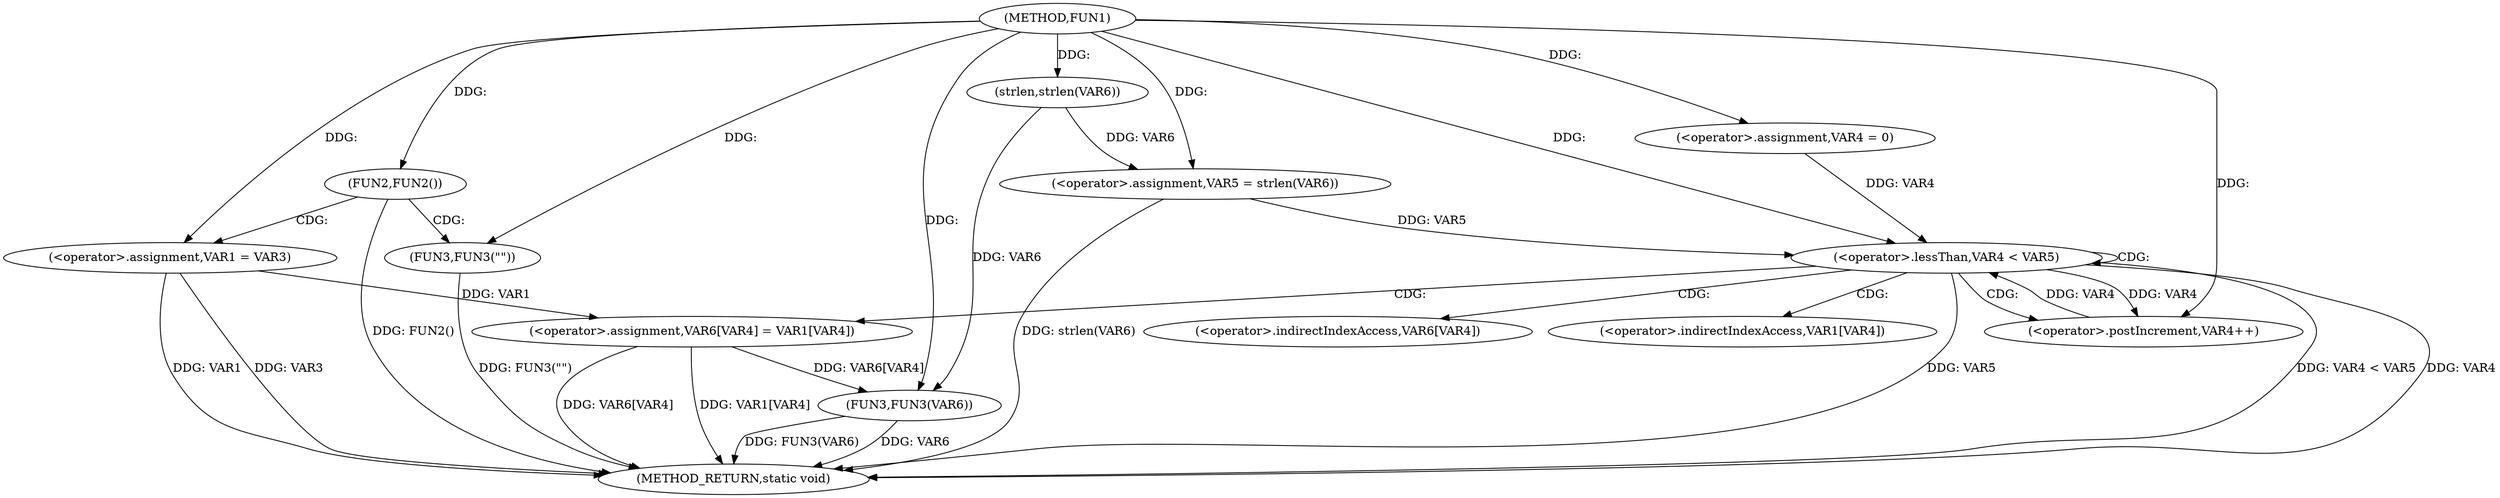 digraph FUN1 {  
"1000100" [label = "(METHOD,FUN1)" ]
"1000142" [label = "(METHOD_RETURN,static void)" ]
"1000106" [label = "(FUN2,FUN2())" ]
"1000108" [label = "(FUN3,FUN3(\"\"))" ]
"1000112" [label = "(<operator>.assignment,VAR1 = VAR3)" ]
"1000119" [label = "(<operator>.assignment,VAR5 = strlen(VAR6))" ]
"1000121" [label = "(strlen,strlen(VAR6))" ]
"1000124" [label = "(<operator>.assignment,VAR4 = 0)" ]
"1000127" [label = "(<operator>.lessThan,VAR4 < VAR5)" ]
"1000130" [label = "(<operator>.postIncrement,VAR4++)" ]
"1000133" [label = "(<operator>.assignment,VAR6[VAR4] = VAR1[VAR4])" ]
"1000140" [label = "(FUN3,FUN3(VAR6))" ]
"1000134" [label = "(<operator>.indirectIndexAccess,VAR6[VAR4])" ]
"1000137" [label = "(<operator>.indirectIndexAccess,VAR1[VAR4])" ]
  "1000108" -> "1000142"  [ label = "DDG: FUN3(\"\")"] 
  "1000112" -> "1000142"  [ label = "DDG: VAR3"] 
  "1000140" -> "1000142"  [ label = "DDG: VAR6"] 
  "1000140" -> "1000142"  [ label = "DDG: FUN3(VAR6)"] 
  "1000119" -> "1000142"  [ label = "DDG: strlen(VAR6)"] 
  "1000127" -> "1000142"  [ label = "DDG: VAR4 < VAR5"] 
  "1000112" -> "1000142"  [ label = "DDG: VAR1"] 
  "1000127" -> "1000142"  [ label = "DDG: VAR4"] 
  "1000127" -> "1000142"  [ label = "DDG: VAR5"] 
  "1000133" -> "1000142"  [ label = "DDG: VAR6[VAR4]"] 
  "1000133" -> "1000142"  [ label = "DDG: VAR1[VAR4]"] 
  "1000106" -> "1000142"  [ label = "DDG: FUN2()"] 
  "1000100" -> "1000106"  [ label = "DDG: "] 
  "1000100" -> "1000108"  [ label = "DDG: "] 
  "1000100" -> "1000112"  [ label = "DDG: "] 
  "1000121" -> "1000119"  [ label = "DDG: VAR6"] 
  "1000100" -> "1000119"  [ label = "DDG: "] 
  "1000100" -> "1000121"  [ label = "DDG: "] 
  "1000100" -> "1000124"  [ label = "DDG: "] 
  "1000124" -> "1000127"  [ label = "DDG: VAR4"] 
  "1000130" -> "1000127"  [ label = "DDG: VAR4"] 
  "1000100" -> "1000127"  [ label = "DDG: "] 
  "1000119" -> "1000127"  [ label = "DDG: VAR5"] 
  "1000127" -> "1000130"  [ label = "DDG: VAR4"] 
  "1000100" -> "1000130"  [ label = "DDG: "] 
  "1000112" -> "1000133"  [ label = "DDG: VAR1"] 
  "1000133" -> "1000140"  [ label = "DDG: VAR6[VAR4]"] 
  "1000121" -> "1000140"  [ label = "DDG: VAR6"] 
  "1000100" -> "1000140"  [ label = "DDG: "] 
  "1000106" -> "1000112"  [ label = "CDG: "] 
  "1000106" -> "1000108"  [ label = "CDG: "] 
  "1000127" -> "1000137"  [ label = "CDG: "] 
  "1000127" -> "1000130"  [ label = "CDG: "] 
  "1000127" -> "1000133"  [ label = "CDG: "] 
  "1000127" -> "1000127"  [ label = "CDG: "] 
  "1000127" -> "1000134"  [ label = "CDG: "] 
}
